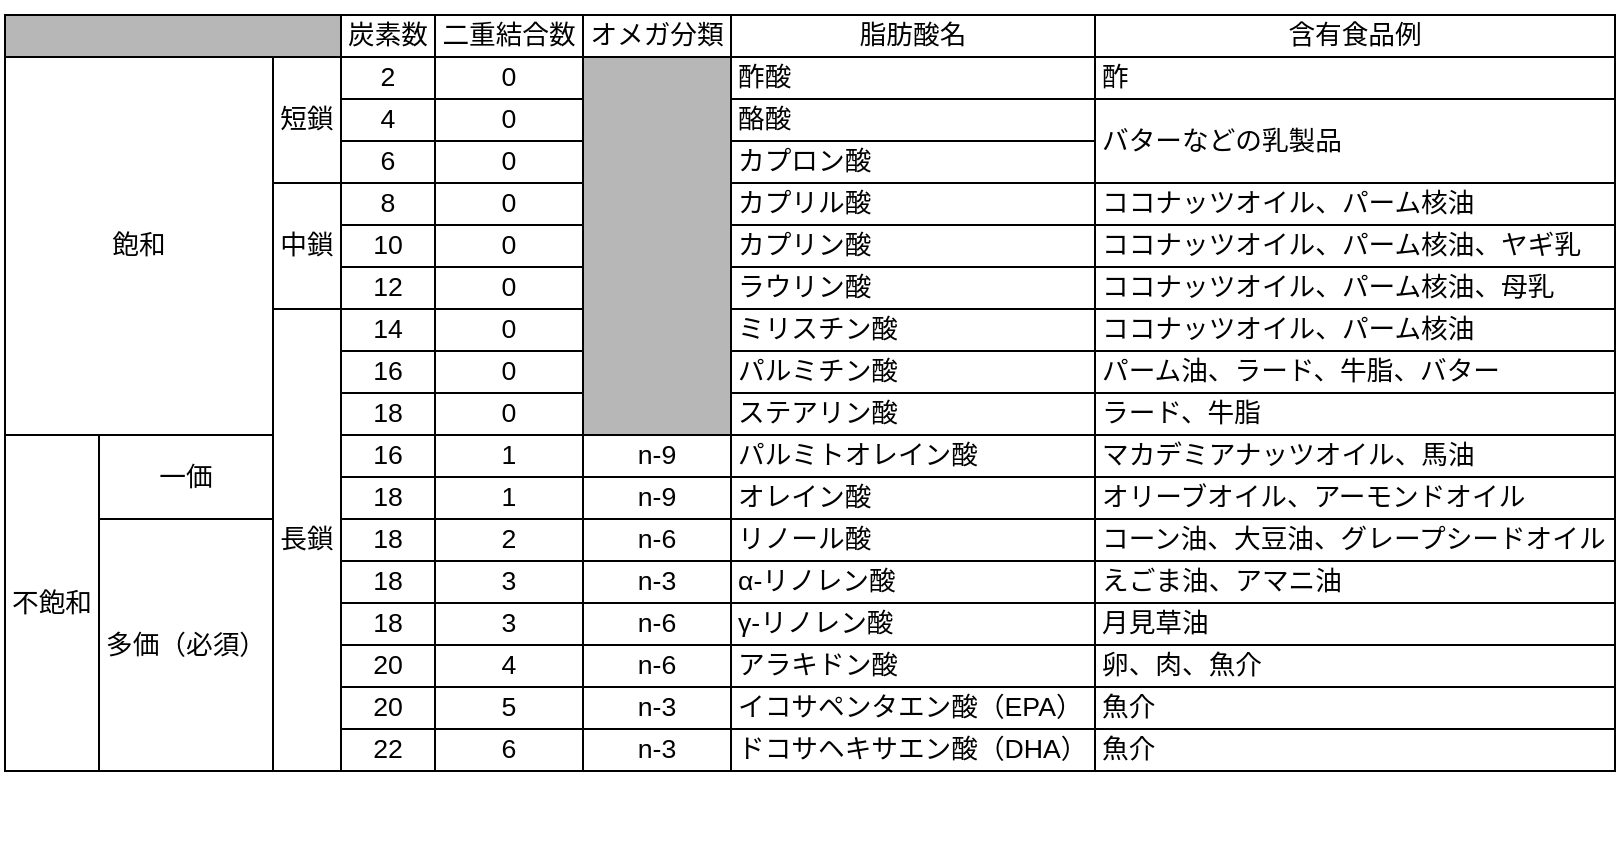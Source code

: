 <mxfile>
    <diagram id="HJ0e3s011_IOv_gGbdyX" name="Page-1">
        <mxGraphModel dx="1386" dy="779" grid="1" gridSize="10" guides="1" tooltips="1" connect="1" arrows="1" fold="1" page="1" pageScale="1" pageWidth="1169" pageHeight="827" background="#ffffff" math="0" shadow="0">
            <root>
                <mxCell id="0"/>
                <mxCell id="1" parent="0"/>
                <mxCell id="2" value="&lt;table data-sheets-root=&quot;1&quot; style=&quot;table-layout:fixed;font-size:10pt;font-family:Arial;width:0px;border-collapse:collapse;border:none&quot; border=&quot;1&quot; dir=&quot;ltr&quot; cellpadding=&quot;0&quot; cellspacing=&quot;0&quot; xmlns=&quot;http://www.w3.org/1999/xhtml&quot;&gt;&lt;colgroup&gt;&lt;col width=&quot;47&quot;&gt;&lt;col width=&quot;87&quot;&gt;&lt;col width=&quot;34&quot;&gt;&lt;col width=&quot;47&quot;&gt;&lt;col width=&quot;74&quot;&gt;&lt;col width=&quot;74&quot;&gt;&lt;col width=&quot;182&quot;&gt;&lt;col width=&quot;260&quot;&gt;&lt;/colgroup&gt;&lt;tbody&gt;&lt;tr style=&quot;height:21px;&quot;&gt;&lt;td colspan=&quot;3&quot; rowspan=&quot;1&quot; style=&quot;border-top:1px solid #000000;border-right:1px solid #000000;border-bottom:1px solid #000000;border-left:1px solid #000000;overflow:hidden;padding:2px 3px 2px 3px;vertical-align:middle;background-color:#b7b7b7;&quot;&gt;&lt;/td&gt;&lt;td data-sheets-value=&quot;{&amp;quot;1&amp;quot;:2,&amp;quot;2&amp;quot;:&amp;quot;炭素数&amp;quot;}&quot; style=&quot;border-top:1px solid #000000;border-right:1px solid #000000;border-bottom:1px solid #000000;overflow:hidden;padding:2px 3px 2px 3px;vertical-align:middle;text-align:center;&quot;&gt;炭素数&lt;/td&gt;&lt;td data-sheets-value=&quot;{&amp;quot;1&amp;quot;:2,&amp;quot;2&amp;quot;:&amp;quot;二重結合数&amp;quot;}&quot; style=&quot;border-top:1px solid #000000;border-right:1px solid #000000;border-bottom:1px solid #000000;overflow:hidden;padding:2px 3px 2px 3px;vertical-align:middle;text-align:center;&quot;&gt;二重結合数&lt;/td&gt;&lt;td data-sheets-value=&quot;{&amp;quot;1&amp;quot;:2,&amp;quot;2&amp;quot;:&amp;quot;オメガ分類&amp;quot;}&quot; style=&quot;border-top:1px solid #000000;border-right:1px solid #000000;border-bottom:1px solid #000000;overflow:hidden;padding:2px 3px 2px 3px;vertical-align:middle;text-align:center;&quot;&gt;オメガ分類&lt;/td&gt;&lt;td data-sheets-value=&quot;{&amp;quot;1&amp;quot;:2,&amp;quot;2&amp;quot;:&amp;quot;脂肪酸名&amp;quot;}&quot; style=&quot;border-top:1px solid #000000;border-right:1px solid #000000;border-bottom:1px solid #000000;overflow:hidden;padding:2px 3px 2px 3px;vertical-align:middle;text-align:center;&quot;&gt;脂肪酸名&lt;/td&gt;&lt;td data-sheets-value=&quot;{&amp;quot;1&amp;quot;:2,&amp;quot;2&amp;quot;:&amp;quot;含有食品例&amp;quot;}&quot; style=&quot;border-top:1px solid #000000;border-right:1px solid #000000;border-bottom:1px solid #000000;overflow:hidden;padding:2px 3px 2px 3px;vertical-align:middle;text-align:center;&quot;&gt;含有食品例&lt;/td&gt;&lt;/tr&gt;&lt;tr style=&quot;height:21px;&quot;&gt;&lt;td data-sheets-value=&quot;{&amp;quot;1&amp;quot;:2,&amp;quot;2&amp;quot;:&amp;quot;飽和&amp;quot;}&quot; colspan=&quot;2&quot; rowspan=&quot;9&quot; style=&quot;border-right:1px solid #000000;border-bottom:1px solid #000000;border-left:1px solid #000000;overflow:hidden;padding:2px 3px 2px 3px;vertical-align:middle;text-align:center;&quot;&gt;&lt;span&gt;&lt;div style=&quot;max-height:189px&quot;&gt;飽和&lt;/div&gt;&lt;/span&gt;&lt;/td&gt;&lt;td data-sheets-value=&quot;{&amp;quot;1&amp;quot;:2,&amp;quot;2&amp;quot;:&amp;quot;短鎖&amp;quot;}&quot; colspan=&quot;1&quot; rowspan=&quot;3&quot; style=&quot;border-right:1px solid #000000;border-bottom:1px solid #000000;overflow:hidden;padding:2px 3px 2px 3px;vertical-align:middle;text-align:center;&quot;&gt;&lt;span&gt;&lt;div style=&quot;max-height:63px&quot;&gt;短鎖&lt;/div&gt;&lt;/span&gt;&lt;/td&gt;&lt;td data-sheets-value=&quot;{&amp;quot;1&amp;quot;:3,&amp;quot;3&amp;quot;:2}&quot; style=&quot;border-right:1px solid #000000;border-bottom:1px solid #000000;overflow:hidden;padding:2px 3px 2px 3px;vertical-align:middle;text-align:center;&quot;&gt;2&lt;/td&gt;&lt;td data-sheets-value=&quot;{&amp;quot;1&amp;quot;:3,&amp;quot;3&amp;quot;:0}&quot; style=&quot;border-right:1px solid #000000;border-bottom:1px solid #000000;overflow:hidden;padding:2px 3px 2px 3px;vertical-align:middle;text-align:center;&quot;&gt;0&lt;/td&gt;&lt;td colspan=&quot;1&quot; rowspan=&quot;9&quot; style=&quot;border-right:1px solid #000000;border-bottom:1px solid #000000;overflow:hidden;padding:2px 3px 2px 3px;vertical-align:middle;background-color:#b7b7b7;&quot;&gt;&lt;span&gt;&lt;div style=&quot;max-height:189px&quot;&gt;&lt;/div&gt;&lt;/span&gt;&lt;/td&gt;&lt;td data-sheets-value=&quot;{&amp;quot;1&amp;quot;:2,&amp;quot;2&amp;quot;:&amp;quot;酢酸&amp;quot;}&quot; style=&quot;border-right:1px solid #000000;border-bottom:1px solid #000000;overflow:hidden;padding:2px 3px 2px 3px;vertical-align:middle;&quot;&gt;酢酸&lt;/td&gt;&lt;td data-sheets-value=&quot;{&amp;quot;1&amp;quot;:2,&amp;quot;2&amp;quot;:&amp;quot;酢&amp;quot;}&quot; style=&quot;border-right:1px solid #000000;border-bottom:1px solid #000000;overflow:hidden;padding:2px 3px 2px 3px;vertical-align:middle;&quot;&gt;酢&lt;/td&gt;&lt;/tr&gt;&lt;tr style=&quot;height:21px;&quot;&gt;&lt;td data-sheets-value=&quot;{&amp;quot;1&amp;quot;:3,&amp;quot;3&amp;quot;:4}&quot; style=&quot;border-right:1px solid #000000;border-bottom:1px solid #000000;overflow:hidden;padding:2px 3px 2px 3px;vertical-align:middle;text-align:center;&quot;&gt;4&lt;/td&gt;&lt;td data-sheets-value=&quot;{&amp;quot;1&amp;quot;:3,&amp;quot;3&amp;quot;:0}&quot; style=&quot;border-right:1px solid #000000;border-bottom:1px solid #000000;overflow:hidden;padding:2px 3px 2px 3px;vertical-align:middle;text-align:center;&quot;&gt;0&lt;/td&gt;&lt;td data-sheets-value=&quot;{&amp;quot;1&amp;quot;:2,&amp;quot;2&amp;quot;:&amp;quot;酪酸&amp;quot;}&quot; style=&quot;border-right:1px solid #000000;border-bottom:1px solid #000000;overflow:hidden;padding:2px 3px 2px 3px;vertical-align:middle;&quot;&gt;酪酸&lt;/td&gt;&lt;td data-sheets-value=&quot;{&amp;quot;1&amp;quot;:2,&amp;quot;2&amp;quot;:&amp;quot;バターなどの乳製品&amp;quot;}&quot; colspan=&quot;1&quot; rowspan=&quot;2&quot; style=&quot;border-right:1px solid #000000;border-bottom:1px solid #000000;overflow:hidden;padding:2px 3px 2px 3px;vertical-align:middle;&quot;&gt;&lt;span&gt;&lt;div style=&quot;max-height:42px&quot;&gt;バターなどの乳製品&lt;/div&gt;&lt;/span&gt;&lt;/td&gt;&lt;/tr&gt;&lt;tr style=&quot;height:21px;&quot;&gt;&lt;td data-sheets-value=&quot;{&amp;quot;1&amp;quot;:3,&amp;quot;3&amp;quot;:6}&quot; style=&quot;border-right:1px solid #000000;border-bottom:1px solid #000000;overflow:hidden;padding:2px 3px 2px 3px;vertical-align:middle;text-align:center;&quot;&gt;6&lt;/td&gt;&lt;td data-sheets-value=&quot;{&amp;quot;1&amp;quot;:3,&amp;quot;3&amp;quot;:0}&quot; style=&quot;border-right:1px solid #000000;border-bottom:1px solid #000000;overflow:hidden;padding:2px 3px 2px 3px;vertical-align:middle;text-align:center;&quot;&gt;0&lt;/td&gt;&lt;td data-sheets-value=&quot;{&amp;quot;1&amp;quot;:2,&amp;quot;2&amp;quot;:&amp;quot;カプロン酸&amp;quot;}&quot; style=&quot;border-right:1px solid #000000;border-bottom:1px solid #000000;overflow:hidden;padding:2px 3px 2px 3px;vertical-align:middle;&quot;&gt;カプロン酸&lt;/td&gt;&lt;/tr&gt;&lt;tr style=&quot;height:21px;&quot;&gt;&lt;td data-sheets-value=&quot;{&amp;quot;1&amp;quot;:2,&amp;quot;2&amp;quot;:&amp;quot;中鎖&amp;quot;}&quot; colspan=&quot;1&quot; rowspan=&quot;3&quot; style=&quot;border-right:1px solid #000000;border-bottom:1px solid #000000;overflow:hidden;padding:2px 3px 2px 3px;vertical-align:middle;text-align:center;&quot;&gt;&lt;span&gt;&lt;div style=&quot;max-height:63px&quot;&gt;中鎖&lt;/div&gt;&lt;/span&gt;&lt;/td&gt;&lt;td data-sheets-value=&quot;{&amp;quot;1&amp;quot;:3,&amp;quot;3&amp;quot;:8}&quot; style=&quot;border-right:1px solid #000000;border-bottom:1px solid #000000;overflow:hidden;padding:2px 3px 2px 3px;vertical-align:middle;text-align:center;&quot;&gt;8&lt;/td&gt;&lt;td data-sheets-value=&quot;{&amp;quot;1&amp;quot;:3,&amp;quot;3&amp;quot;:0}&quot; style=&quot;border-right:1px solid #000000;border-bottom:1px solid #000000;overflow:hidden;padding:2px 3px 2px 3px;vertical-align:middle;text-align:center;&quot;&gt;0&lt;/td&gt;&lt;td data-sheets-value=&quot;{&amp;quot;1&amp;quot;:2,&amp;quot;2&amp;quot;:&amp;quot;カプリル酸&amp;quot;}&quot; style=&quot;border-right:1px solid #000000;border-bottom:1px solid #000000;overflow:hidden;padding:2px 3px 2px 3px;vertical-align:middle;&quot;&gt;カプリル酸&lt;/td&gt;&lt;td data-sheets-value=&quot;{&amp;quot;1&amp;quot;:2,&amp;quot;2&amp;quot;:&amp;quot;ココナッツオイル、パーム核油&amp;quot;}&quot; style=&quot;border-right:1px solid #000000;border-bottom:1px solid #000000;overflow:hidden;padding:2px 3px 2px 3px;vertical-align:middle;&quot;&gt;ココナッツオイル、パーム核油&lt;/td&gt;&lt;/tr&gt;&lt;tr style=&quot;height:21px;&quot;&gt;&lt;td data-sheets-value=&quot;{&amp;quot;1&amp;quot;:3,&amp;quot;3&amp;quot;:10}&quot; style=&quot;border-right:1px solid #000000;border-bottom:1px solid #000000;overflow:hidden;padding:2px 3px 2px 3px;vertical-align:middle;text-align:center;&quot;&gt;10&lt;/td&gt;&lt;td data-sheets-value=&quot;{&amp;quot;1&amp;quot;:3,&amp;quot;3&amp;quot;:0}&quot; style=&quot;border-right:1px solid #000000;border-bottom:1px solid #000000;overflow:hidden;padding:2px 3px 2px 3px;vertical-align:middle;text-align:center;&quot;&gt;0&lt;/td&gt;&lt;td data-sheets-value=&quot;{&amp;quot;1&amp;quot;:2,&amp;quot;2&amp;quot;:&amp;quot;カプリン酸&amp;quot;}&quot; style=&quot;border-right:1px solid #000000;border-bottom:1px solid #000000;overflow:hidden;padding:2px 3px 2px 3px;vertical-align:middle;&quot;&gt;カプリン酸&lt;/td&gt;&lt;td data-sheets-value=&quot;{&amp;quot;1&amp;quot;:2,&amp;quot;2&amp;quot;:&amp;quot;ココナッツオイル、パーム核油、ヤギ乳&amp;quot;}&quot; style=&quot;border-right:1px solid #000000;border-bottom:1px solid #000000;overflow:hidden;padding:2px 3px 2px 3px;vertical-align:middle;&quot;&gt;ココナッツオイル、パーム核油、ヤギ乳&lt;/td&gt;&lt;/tr&gt;&lt;tr style=&quot;height:21px;&quot;&gt;&lt;td data-sheets-value=&quot;{&amp;quot;1&amp;quot;:3,&amp;quot;3&amp;quot;:12}&quot; style=&quot;border-right:1px solid #000000;border-bottom:1px solid #000000;overflow:hidden;padding:2px 3px 2px 3px;vertical-align:middle;text-align:center;&quot;&gt;12&lt;/td&gt;&lt;td data-sheets-value=&quot;{&amp;quot;1&amp;quot;:3,&amp;quot;3&amp;quot;:0}&quot; style=&quot;border-right:1px solid #000000;border-bottom:1px solid #000000;overflow:hidden;padding:2px 3px 2px 3px;vertical-align:middle;text-align:center;&quot;&gt;0&lt;/td&gt;&lt;td data-sheets-value=&quot;{&amp;quot;1&amp;quot;:2,&amp;quot;2&amp;quot;:&amp;quot;ラウリン酸&amp;quot;}&quot; style=&quot;border-right:1px solid #000000;border-bottom:1px solid #000000;overflow:hidden;padding:2px 3px 2px 3px;vertical-align:middle;&quot;&gt;ラウリン酸&lt;/td&gt;&lt;td data-sheets-value=&quot;{&amp;quot;1&amp;quot;:2,&amp;quot;2&amp;quot;:&amp;quot;ココナッツオイル、パーム核油、母乳&amp;quot;}&quot; style=&quot;border-right:1px solid #000000;border-bottom:1px solid #000000;overflow:hidden;padding:2px 3px 2px 3px;vertical-align:middle;&quot;&gt;ココナッツオイル、パーム核油、母乳&lt;/td&gt;&lt;/tr&gt;&lt;tr style=&quot;height:21px;&quot;&gt;&lt;td data-sheets-value=&quot;{&amp;quot;1&amp;quot;:2,&amp;quot;2&amp;quot;:&amp;quot;長鎖&amp;quot;}&quot; colspan=&quot;1&quot; rowspan=&quot;11&quot; style=&quot;border-right:1px solid #000000;border-bottom:1px solid #000000;overflow:hidden;padding:2px 3px 2px 3px;vertical-align:middle;text-align:center;&quot;&gt;&lt;span&gt;&lt;div style=&quot;max-height:231px&quot;&gt;長鎖&lt;/div&gt;&lt;/span&gt;&lt;/td&gt;&lt;td data-sheets-value=&quot;{&amp;quot;1&amp;quot;:3,&amp;quot;3&amp;quot;:14}&quot; style=&quot;border-right:1px solid #000000;border-bottom:1px solid #000000;overflow:hidden;padding:2px 3px 2px 3px;vertical-align:middle;text-align:center;&quot;&gt;14&lt;/td&gt;&lt;td data-sheets-value=&quot;{&amp;quot;1&amp;quot;:3,&amp;quot;3&amp;quot;:0}&quot; style=&quot;border-right:1px solid #000000;border-bottom:1px solid #000000;overflow:hidden;padding:2px 3px 2px 3px;vertical-align:middle;text-align:center;&quot;&gt;0&lt;/td&gt;&lt;td data-sheets-value=&quot;{&amp;quot;1&amp;quot;:2,&amp;quot;2&amp;quot;:&amp;quot;ミリスチン酸&amp;quot;}&quot; style=&quot;border-right:1px solid #000000;border-bottom:1px solid #000000;overflow:hidden;padding:2px 3px 2px 3px;vertical-align:middle;&quot;&gt;ミリスチン酸&lt;/td&gt;&lt;td data-sheets-value=&quot;{&amp;quot;1&amp;quot;:2,&amp;quot;2&amp;quot;:&amp;quot;ココナッツオイル、パーム核油&amp;quot;}&quot; style=&quot;border-right:1px solid #000000;border-bottom:1px solid #000000;overflow:hidden;padding:2px 3px 2px 3px;vertical-align:middle;&quot;&gt;ココナッツオイル、パーム核油&lt;/td&gt;&lt;/tr&gt;&lt;tr style=&quot;height:21px;&quot;&gt;&lt;td data-sheets-value=&quot;{&amp;quot;1&amp;quot;:3,&amp;quot;3&amp;quot;:16}&quot; style=&quot;border-right:1px solid #000000;border-bottom:1px solid #000000;overflow:hidden;padding:2px 3px 2px 3px;vertical-align:middle;text-align:center;&quot;&gt;16&lt;/td&gt;&lt;td data-sheets-value=&quot;{&amp;quot;1&amp;quot;:3,&amp;quot;3&amp;quot;:0}&quot; style=&quot;border-right:1px solid #000000;border-bottom:1px solid #000000;overflow:hidden;padding:2px 3px 2px 3px;vertical-align:middle;text-align:center;&quot;&gt;0&lt;/td&gt;&lt;td data-sheets-value=&quot;{&amp;quot;1&amp;quot;:2,&amp;quot;2&amp;quot;:&amp;quot;パルミチン酸&amp;quot;}&quot; style=&quot;border-right:1px solid #000000;border-bottom:1px solid #000000;overflow:hidden;padding:2px 3px 2px 3px;vertical-align:middle;&quot;&gt;パルミチン酸&lt;/td&gt;&lt;td data-sheets-value=&quot;{&amp;quot;1&amp;quot;:2,&amp;quot;2&amp;quot;:&amp;quot;パーム油、ラード、牛脂、バター&amp;quot;}&quot; style=&quot;border-right:1px solid #000000;border-bottom:1px solid #000000;overflow:hidden;padding:2px 3px 2px 3px;vertical-align:middle;&quot;&gt;パーム油、ラード、牛脂、バター&lt;/td&gt;&lt;/tr&gt;&lt;tr style=&quot;height:21px;&quot;&gt;&lt;td data-sheets-value=&quot;{&amp;quot;1&amp;quot;:3,&amp;quot;3&amp;quot;:18}&quot; style=&quot;border-right:1px solid #000000;border-bottom:1px solid #000000;overflow:hidden;padding:2px 3px 2px 3px;vertical-align:middle;text-align:center;&quot;&gt;18&lt;/td&gt;&lt;td data-sheets-value=&quot;{&amp;quot;1&amp;quot;:3,&amp;quot;3&amp;quot;:0}&quot; style=&quot;border-right:1px solid #000000;border-bottom:1px solid #000000;overflow:hidden;padding:2px 3px 2px 3px;vertical-align:middle;text-align:center;&quot;&gt;0&lt;/td&gt;&lt;td data-sheets-value=&quot;{&amp;quot;1&amp;quot;:2,&amp;quot;2&amp;quot;:&amp;quot;ステアリン酸&amp;quot;}&quot; style=&quot;border-right:1px solid #000000;border-bottom:1px solid #000000;overflow:hidden;padding:2px 3px 2px 3px;vertical-align:middle;&quot;&gt;ステアリン酸&lt;/td&gt;&lt;td data-sheets-value=&quot;{&amp;quot;1&amp;quot;:2,&amp;quot;2&amp;quot;:&amp;quot;ラード、牛脂&amp;quot;}&quot; style=&quot;border-right:1px solid #000000;border-bottom:1px solid #000000;overflow:hidden;padding:2px 3px 2px 3px;vertical-align:middle;&quot;&gt;ラード、牛脂&lt;/td&gt;&lt;/tr&gt;&lt;tr style=&quot;height:21px;&quot;&gt;&lt;td data-sheets-value=&quot;{&amp;quot;1&amp;quot;:2,&amp;quot;2&amp;quot;:&amp;quot;不飽和&amp;quot;}&quot; colspan=&quot;1&quot; rowspan=&quot;8&quot; style=&quot;border-right:1px solid #000000;border-bottom:1px solid #000000;border-left:1px solid #000000;overflow:hidden;padding:2px 3px 2px 3px;vertical-align:middle;text-align:center;&quot;&gt;&lt;span&gt;&lt;div style=&quot;max-height:168px&quot;&gt;不飽和&lt;/div&gt;&lt;/span&gt;&lt;/td&gt;&lt;td data-sheets-value=&quot;{&amp;quot;1&amp;quot;:2,&amp;quot;2&amp;quot;:&amp;quot;一価&amp;quot;}&quot; colspan=&quot;1&quot; rowspan=&quot;2&quot; style=&quot;border-right:1px solid #000000;border-bottom:1px solid #000000;overflow:hidden;padding:2px 3px 2px 3px;vertical-align:middle;text-align:center;&quot;&gt;&lt;span&gt;&lt;div style=&quot;max-height:42px&quot;&gt;一価&lt;/div&gt;&lt;/span&gt;&lt;/td&gt;&lt;td data-sheets-value=&quot;{&amp;quot;1&amp;quot;:3,&amp;quot;3&amp;quot;:16}&quot; style=&quot;border-right:1px solid #000000;border-bottom:1px solid #000000;overflow:hidden;padding:2px 3px 2px 3px;vertical-align:middle;text-align:center;&quot;&gt;16&lt;/td&gt;&lt;td data-sheets-value=&quot;{&amp;quot;1&amp;quot;:3,&amp;quot;3&amp;quot;:1}&quot; style=&quot;border-right:1px solid #000000;border-bottom:1px solid #000000;overflow:hidden;padding:2px 3px 2px 3px;vertical-align:middle;text-align:center;&quot;&gt;1&lt;/td&gt;&lt;td data-sheets-value=&quot;{&amp;quot;1&amp;quot;:2,&amp;quot;2&amp;quot;:&amp;quot;n-9&amp;quot;}&quot; style=&quot;border-right:1px solid #000000;border-bottom:1px solid #000000;overflow:hidden;padding:2px 3px 2px 3px;vertical-align:middle;text-align:center;&quot;&gt;n-9&lt;/td&gt;&lt;td data-sheets-value=&quot;{&amp;quot;1&amp;quot;:2,&amp;quot;2&amp;quot;:&amp;quot;パルミトオレイン酸&amp;quot;}&quot; style=&quot;border-right:1px solid #000000;border-bottom:1px solid #000000;overflow:hidden;padding:2px 3px 2px 3px;vertical-align:middle;&quot;&gt;パルミトオレイン酸&lt;/td&gt;&lt;td data-sheets-value=&quot;{&amp;quot;1&amp;quot;:2,&amp;quot;2&amp;quot;:&amp;quot;マカデミアナッツオイル、馬油&amp;quot;}&quot; style=&quot;border-right:1px solid #000000;border-bottom:1px solid #000000;overflow:hidden;padding:2px 3px 2px 3px;vertical-align:middle;&quot;&gt;マカデミアナッツオイル、馬油&lt;/td&gt;&lt;/tr&gt;&lt;tr style=&quot;height:21px;&quot;&gt;&lt;td data-sheets-value=&quot;{&amp;quot;1&amp;quot;:3,&amp;quot;3&amp;quot;:18}&quot; style=&quot;border-right:1px solid #000000;border-bottom:1px solid #000000;overflow:hidden;padding:2px 3px 2px 3px;vertical-align:middle;text-align:center;&quot;&gt;18&lt;/td&gt;&lt;td data-sheets-value=&quot;{&amp;quot;1&amp;quot;:3,&amp;quot;3&amp;quot;:1}&quot; style=&quot;border-right:1px solid #000000;border-bottom:1px solid #000000;overflow:hidden;padding:2px 3px 2px 3px;vertical-align:middle;text-align:center;&quot;&gt;1&lt;/td&gt;&lt;td data-sheets-value=&quot;{&amp;quot;1&amp;quot;:2,&amp;quot;2&amp;quot;:&amp;quot;n-9&amp;quot;}&quot; style=&quot;border-right:1px solid #000000;border-bottom:1px solid #000000;overflow:hidden;padding:2px 3px 2px 3px;vertical-align:middle;text-align:center;&quot;&gt;n-9&lt;/td&gt;&lt;td data-sheets-value=&quot;{&amp;quot;1&amp;quot;:2,&amp;quot;2&amp;quot;:&amp;quot;オレイン酸&amp;quot;}&quot; style=&quot;border-right:1px solid #000000;border-bottom:1px solid #000000;overflow:hidden;padding:2px 3px 2px 3px;vertical-align:middle;&quot;&gt;オレイン酸&lt;/td&gt;&lt;td data-sheets-value=&quot;{&amp;quot;1&amp;quot;:2,&amp;quot;2&amp;quot;:&amp;quot;オリーブオイル、アーモンドオイル&amp;quot;}&quot; style=&quot;border-right:1px solid #000000;border-bottom:1px solid #000000;overflow:hidden;padding:2px 3px 2px 3px;vertical-align:middle;&quot;&gt;オリーブオイル、アーモンドオイル&lt;/td&gt;&lt;/tr&gt;&lt;tr style=&quot;height:21px;&quot;&gt;&lt;td data-sheets-value=&quot;{&amp;quot;1&amp;quot;:2,&amp;quot;2&amp;quot;:&amp;quot;多価（必須）&amp;quot;}&quot; colspan=&quot;1&quot; rowspan=&quot;6&quot; style=&quot;border-right:1px solid #000000;border-bottom:1px solid #000000;overflow:hidden;padding:2px 3px 2px 3px;vertical-align:middle;text-align:center;&quot;&gt;&lt;span&gt;&lt;div style=&quot;max-height:126px&quot;&gt;多価（必須）&lt;/div&gt;&lt;/span&gt;&lt;/td&gt;&lt;td data-sheets-value=&quot;{&amp;quot;1&amp;quot;:3,&amp;quot;3&amp;quot;:18}&quot; style=&quot;border-right:1px solid #000000;border-bottom:1px solid #000000;overflow:hidden;padding:2px 3px 2px 3px;vertical-align:middle;text-align:center;&quot;&gt;18&lt;/td&gt;&lt;td data-sheets-value=&quot;{&amp;quot;1&amp;quot;:3,&amp;quot;3&amp;quot;:2}&quot; style=&quot;border-right:1px solid #000000;border-bottom:1px solid #000000;overflow:hidden;padding:2px 3px 2px 3px;vertical-align:middle;text-align:center;&quot;&gt;2&lt;/td&gt;&lt;td data-sheets-value=&quot;{&amp;quot;1&amp;quot;:2,&amp;quot;2&amp;quot;:&amp;quot;n-6&amp;quot;}&quot; style=&quot;border-right:1px solid #000000;border-bottom:1px solid #000000;overflow:hidden;padding:2px 3px 2px 3px;vertical-align:middle;text-align:center;&quot;&gt;n-6&lt;/td&gt;&lt;td data-sheets-value=&quot;{&amp;quot;1&amp;quot;:2,&amp;quot;2&amp;quot;:&amp;quot;リノール酸&amp;quot;}&quot; style=&quot;border-right:1px solid #000000;border-bottom:1px solid #000000;overflow:hidden;padding:2px 3px 2px 3px;vertical-align:middle;&quot;&gt;リノール酸&lt;/td&gt;&lt;td data-sheets-value=&quot;{&amp;quot;1&amp;quot;:2,&amp;quot;2&amp;quot;:&amp;quot;コーン油、大豆油、グレープシードオイル&amp;quot;}&quot; style=&quot;border-right:1px solid #000000;border-bottom:1px solid #000000;overflow:hidden;padding:2px 3px 2px 3px;vertical-align:middle;&quot;&gt;コーン油、大豆油、グレープシードオイル&lt;/td&gt;&lt;/tr&gt;&lt;tr style=&quot;height:21px;&quot;&gt;&lt;td data-sheets-value=&quot;{&amp;quot;1&amp;quot;:3,&amp;quot;3&amp;quot;:18}&quot; style=&quot;border-right:1px solid #000000;border-bottom:1px solid #000000;overflow:hidden;padding:2px 3px 2px 3px;vertical-align:middle;text-align:center;&quot;&gt;18&lt;/td&gt;&lt;td data-sheets-value=&quot;{&amp;quot;1&amp;quot;:3,&amp;quot;3&amp;quot;:3}&quot; style=&quot;border-right:1px solid #000000;border-bottom:1px solid #000000;overflow:hidden;padding:2px 3px 2px 3px;vertical-align:middle;text-align:center;&quot;&gt;3&lt;/td&gt;&lt;td data-sheets-value=&quot;{&amp;quot;1&amp;quot;:2,&amp;quot;2&amp;quot;:&amp;quot;n-3&amp;quot;}&quot; style=&quot;border-right:1px solid #000000;border-bottom:1px solid #000000;overflow:hidden;padding:2px 3px 2px 3px;vertical-align:middle;text-align:center;&quot;&gt;n-3&lt;/td&gt;&lt;td data-sheets-value=&quot;{&amp;quot;1&amp;quot;:2,&amp;quot;2&amp;quot;:&amp;quot;α-リノレン酸&amp;quot;}&quot; style=&quot;border-right:1px solid #000000;border-bottom:1px solid #000000;overflow:hidden;padding:2px 3px 2px 3px;vertical-align:middle;&quot;&gt;α-リノレン酸&lt;/td&gt;&lt;td data-sheets-value=&quot;{&amp;quot;1&amp;quot;:2,&amp;quot;2&amp;quot;:&amp;quot;えごま油、アマニ油&amp;quot;}&quot; style=&quot;border-right:1px solid #000000;border-bottom:1px solid #000000;overflow:hidden;padding:2px 3px 2px 3px;vertical-align:middle;&quot;&gt;えごま油、アマニ油&lt;/td&gt;&lt;/tr&gt;&lt;tr style=&quot;height:21px;&quot;&gt;&lt;td data-sheets-value=&quot;{&amp;quot;1&amp;quot;:3,&amp;quot;3&amp;quot;:18}&quot; style=&quot;border-right:1px solid #000000;border-bottom:1px solid #000000;overflow:hidden;padding:2px 3px 2px 3px;vertical-align:middle;text-align:center;&quot;&gt;18&lt;/td&gt;&lt;td data-sheets-value=&quot;{&amp;quot;1&amp;quot;:3,&amp;quot;3&amp;quot;:3}&quot; style=&quot;border-right:1px solid #000000;border-bottom:1px solid #000000;overflow:hidden;padding:2px 3px 2px 3px;vertical-align:middle;text-align:center;&quot;&gt;3&lt;/td&gt;&lt;td data-sheets-value=&quot;{&amp;quot;1&amp;quot;:2,&amp;quot;2&amp;quot;:&amp;quot;n-6&amp;quot;}&quot; style=&quot;border-right:1px solid #000000;border-bottom:1px solid #000000;overflow:hidden;padding:2px 3px 2px 3px;vertical-align:middle;text-align:center;&quot;&gt;n-6&lt;/td&gt;&lt;td data-sheets-value=&quot;{&amp;quot;1&amp;quot;:2,&amp;quot;2&amp;quot;:&amp;quot;γ-リノレン酸&amp;quot;}&quot; style=&quot;border-right:1px solid #000000;border-bottom:1px solid #000000;overflow:hidden;padding:2px 3px 2px 3px;vertical-align:middle;&quot;&gt;γ-リノレン酸&lt;/td&gt;&lt;td data-sheets-value=&quot;{&amp;quot;1&amp;quot;:2,&amp;quot;2&amp;quot;:&amp;quot;月見草油&amp;quot;}&quot; style=&quot;border-right:1px solid #000000;border-bottom:1px solid #000000;overflow:hidden;padding:2px 3px 2px 3px;vertical-align:middle;&quot;&gt;月見草油&lt;/td&gt;&lt;/tr&gt;&lt;tr style=&quot;height:21px;&quot;&gt;&lt;td data-sheets-value=&quot;{&amp;quot;1&amp;quot;:3,&amp;quot;3&amp;quot;:20}&quot; style=&quot;border-right:1px solid #000000;border-bottom:1px solid #000000;overflow:hidden;padding:2px 3px 2px 3px;vertical-align:middle;text-align:center;&quot;&gt;20&lt;/td&gt;&lt;td data-sheets-value=&quot;{&amp;quot;1&amp;quot;:3,&amp;quot;3&amp;quot;:4}&quot; style=&quot;border-right:1px solid #000000;border-bottom:1px solid #000000;overflow:hidden;padding:2px 3px 2px 3px;vertical-align:middle;text-align:center;&quot;&gt;4&lt;/td&gt;&lt;td data-sheets-value=&quot;{&amp;quot;1&amp;quot;:2,&amp;quot;2&amp;quot;:&amp;quot;n-6&amp;quot;}&quot; style=&quot;border-right:1px solid #000000;border-bottom:1px solid #000000;overflow:hidden;padding:2px 3px 2px 3px;vertical-align:middle;text-align:center;&quot;&gt;n-6&lt;/td&gt;&lt;td data-sheets-value=&quot;{&amp;quot;1&amp;quot;:2,&amp;quot;2&amp;quot;:&amp;quot;アラキドン酸&amp;quot;}&quot; style=&quot;border-right:1px solid #000000;border-bottom:1px solid #000000;overflow:hidden;padding:2px 3px 2px 3px;vertical-align:middle;&quot;&gt;アラキドン酸&lt;/td&gt;&lt;td data-sheets-value=&quot;{&amp;quot;1&amp;quot;:2,&amp;quot;2&amp;quot;:&amp;quot;卵、肉、魚介&amp;quot;}&quot; style=&quot;border-right:1px solid #000000;border-bottom:1px solid #000000;overflow:hidden;padding:2px 3px 2px 3px;vertical-align:middle;&quot;&gt;卵、肉、魚介&lt;/td&gt;&lt;/tr&gt;&lt;tr style=&quot;height:21px;&quot;&gt;&lt;td data-sheets-value=&quot;{&amp;quot;1&amp;quot;:3,&amp;quot;3&amp;quot;:20}&quot; style=&quot;border-right:1px solid #000000;border-bottom:1px solid #000000;overflow:hidden;padding:2px 3px 2px 3px;vertical-align:middle;text-align:center;&quot;&gt;20&lt;/td&gt;&lt;td data-sheets-value=&quot;{&amp;quot;1&amp;quot;:3,&amp;quot;3&amp;quot;:5}&quot; style=&quot;border-right:1px solid #000000;border-bottom:1px solid #000000;overflow:hidden;padding:2px 3px 2px 3px;vertical-align:middle;text-align:center;&quot;&gt;5&lt;/td&gt;&lt;td data-sheets-value=&quot;{&amp;quot;1&amp;quot;:2,&amp;quot;2&amp;quot;:&amp;quot;n-3&amp;quot;}&quot; style=&quot;border-right:1px solid #000000;border-bottom:1px solid #000000;overflow:hidden;padding:2px 3px 2px 3px;vertical-align:middle;text-align:center;&quot;&gt;n-3&lt;/td&gt;&lt;td data-sheets-value=&quot;{&amp;quot;1&amp;quot;:2,&amp;quot;2&amp;quot;:&amp;quot;イコサペンタエン酸（EPA）&amp;quot;}&quot; style=&quot;border-right:1px solid #000000;border-bottom:1px solid #000000;overflow:hidden;padding:2px 3px 2px 3px;vertical-align:middle;&quot;&gt;イコサペンタエン酸（EPA）&lt;/td&gt;&lt;td data-sheets-value=&quot;{&amp;quot;1&amp;quot;:2,&amp;quot;2&amp;quot;:&amp;quot;魚介&amp;quot;}&quot; style=&quot;border-right:1px solid #000000;border-bottom:1px solid #000000;overflow:hidden;padding:2px 3px 2px 3px;vertical-align:middle;&quot;&gt;魚介&lt;/td&gt;&lt;/tr&gt;&lt;tr style=&quot;height:21px;&quot;&gt;&lt;td data-sheets-value=&quot;{&amp;quot;1&amp;quot;:3,&amp;quot;3&amp;quot;:22}&quot; style=&quot;border-right:1px solid #000000;border-bottom:1px solid #000000;overflow:hidden;padding:2px 3px 2px 3px;vertical-align:middle;text-align:center;&quot;&gt;22&lt;/td&gt;&lt;td data-sheets-value=&quot;{&amp;quot;1&amp;quot;:3,&amp;quot;3&amp;quot;:6}&quot; style=&quot;border-right:1px solid #000000;border-bottom:1px solid #000000;overflow:hidden;padding:2px 3px 2px 3px;vertical-align:middle;text-align:center;&quot;&gt;6&lt;/td&gt;&lt;td data-sheets-value=&quot;{&amp;quot;1&amp;quot;:2,&amp;quot;2&amp;quot;:&amp;quot;n-3&amp;quot;}&quot; style=&quot;border-right:1px solid #000000;border-bottom:1px solid #000000;overflow:hidden;padding:2px 3px 2px 3px;vertical-align:middle;text-align:center;&quot;&gt;n-3&lt;/td&gt;&lt;td data-sheets-value=&quot;{&amp;quot;1&amp;quot;:2,&amp;quot;2&amp;quot;:&amp;quot;ドコサヘキサエン酸（DHA）&amp;quot;}&quot; style=&quot;border-right:1px solid #000000;border-bottom:1px solid #000000;overflow:hidden;padding:2px 3px 2px 3px;vertical-align:middle;&quot;&gt;ドコサヘキサエン酸（DHA）&lt;/td&gt;&lt;td data-sheets-value=&quot;{&amp;quot;1&amp;quot;:2,&amp;quot;2&amp;quot;:&amp;quot;魚介&amp;quot;}&quot; style=&quot;border-right:1px solid #000000;border-bottom:1px solid #000000;overflow:hidden;padding:2px 3px 2px 3px;vertical-align:middle;&quot;&gt;魚介&lt;/td&gt;&lt;/tr&gt;&lt;/tbody&gt;&lt;/table&gt;" style="text;whiteSpace=wrap;html=1;" vertex="1" parent="1">
                    <mxGeometry x="500" y="170" width="560" height="420" as="geometry"/>
                </mxCell>
            </root>
        </mxGraphModel>
    </diagram>
</mxfile>